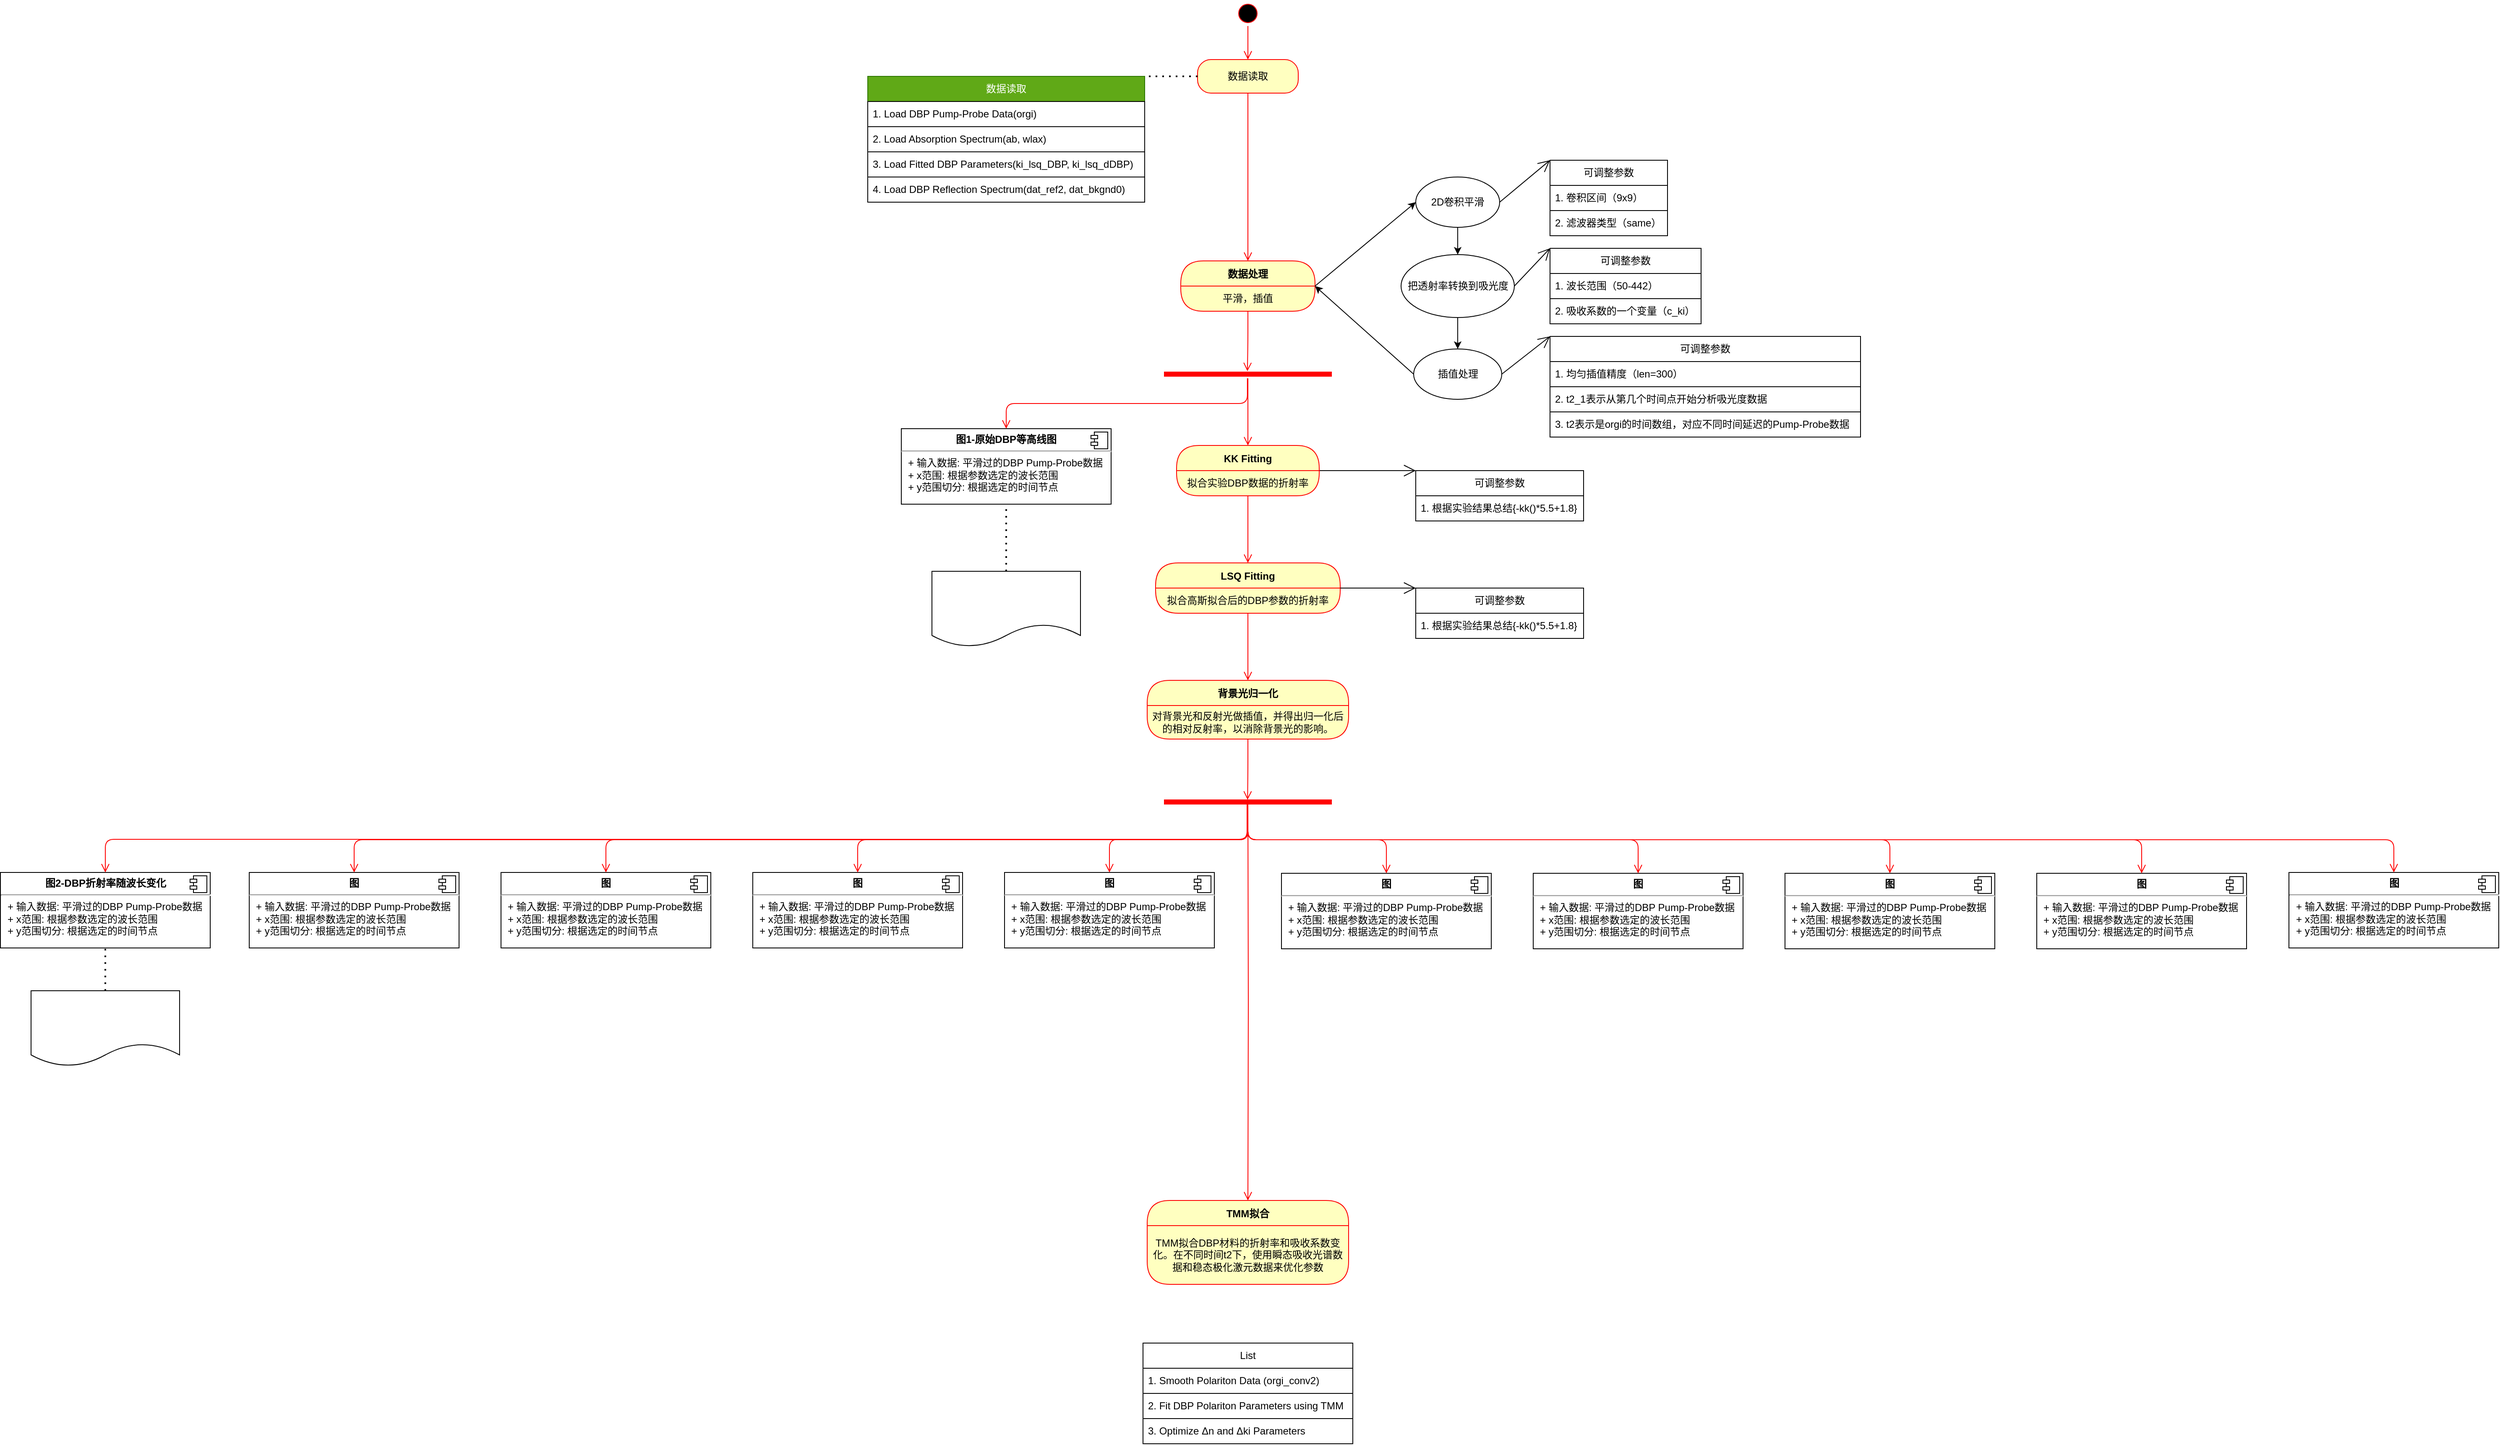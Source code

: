 <mxfile>
    <diagram id="C5RBs43oDa-KdzZeNtuy" name="Page-1">
        <mxGraphModel dx="2806" dy="991" grid="1" gridSize="10" guides="1" tooltips="1" connect="1" arrows="1" fold="1" page="1" pageScale="1" pageWidth="827" pageHeight="1169" math="0" shadow="0">
            <root>
                <mxCell id="WIyWlLk6GJQsqaUBKTNV-0"/>
                <mxCell id="WIyWlLk6GJQsqaUBKTNV-1" parent="WIyWlLk6GJQsqaUBKTNV-0"/>
                <mxCell id="2" value="数据读取" style="swimlane;fontStyle=0;childLayout=stackLayout;horizontal=1;startSize=30;horizontalStack=0;resizeParent=1;resizeParentMax=0;resizeLast=0;collapsible=1;marginBottom=0;whiteSpace=wrap;html=1;swimlaneFillColor=none;fillColor=#60a917;fontColor=#ffffff;strokeColor=#2D7600;" parent="WIyWlLk6GJQsqaUBKTNV-1" vertex="1">
                    <mxGeometry x="-453" y="130" width="330" height="150" as="geometry"/>
                </mxCell>
                <mxCell id="3" value="1. Load DBP Pump-Probe Data(orgi)" style="text;strokeColor=default;fillColor=none;align=left;verticalAlign=middle;spacingLeft=4;spacingRight=4;overflow=hidden;points=[[0,0.5],[1,0.5]];portConstraint=eastwest;rotatable=0;whiteSpace=wrap;html=1;" parent="2" vertex="1">
                    <mxGeometry y="30" width="330" height="30" as="geometry"/>
                </mxCell>
                <mxCell id="4" value="2. Load Absorption Spectrum(ab, wlax)" style="text;strokeColor=default;fillColor=none;align=left;verticalAlign=middle;spacingLeft=4;spacingRight=4;overflow=hidden;points=[[0,0.5],[1,0.5]];portConstraint=eastwest;rotatable=0;whiteSpace=wrap;html=1;" parent="2" vertex="1">
                    <mxGeometry y="60" width="330" height="30" as="geometry"/>
                </mxCell>
                <mxCell id="5" value="3. Load Fitted DBP Parameters(ki_lsq_DBP, ki_lsq_dDBP)" style="text;strokeColor=default;fillColor=none;align=left;verticalAlign=middle;spacingLeft=4;spacingRight=4;overflow=hidden;points=[[0,0.5],[1,0.5]];portConstraint=eastwest;rotatable=0;whiteSpace=wrap;html=1;" parent="2" vertex="1">
                    <mxGeometry y="90" width="330" height="30" as="geometry"/>
                </mxCell>
                <mxCell id="12" value="4. Load DBP Reflection Spectrum(dat_ref2, dat_bkgnd0)" style="text;strokeColor=default;fillColor=none;align=left;verticalAlign=middle;spacingLeft=4;spacingRight=4;overflow=hidden;points=[[0,0.5],[1,0.5]];portConstraint=eastwest;rotatable=0;whiteSpace=wrap;html=1;" parent="2" vertex="1">
                    <mxGeometry y="120" width="330" height="30" as="geometry"/>
                </mxCell>
                <mxCell id="38" value="List" style="swimlane;fontStyle=0;childLayout=stackLayout;horizontal=1;startSize=30;horizontalStack=0;resizeParent=1;resizeParentMax=0;resizeLast=0;collapsible=1;marginBottom=0;whiteSpace=wrap;html=1;fillColor=default;" parent="WIyWlLk6GJQsqaUBKTNV-1" vertex="1">
                    <mxGeometry x="-125" y="1640" width="250" height="120" as="geometry"/>
                </mxCell>
                <mxCell id="39" value="1. Smooth Polariton Data (orgi_conv2)" style="text;strokeColor=default;fillColor=none;align=left;verticalAlign=middle;spacingLeft=4;spacingRight=4;overflow=hidden;points=[[0,0.5],[1,0.5]];portConstraint=eastwest;rotatable=0;whiteSpace=wrap;html=1;" parent="38" vertex="1">
                    <mxGeometry y="30" width="250" height="30" as="geometry"/>
                </mxCell>
                <mxCell id="40" value="2. Fit DBP Polariton Parameters using TMM" style="text;strokeColor=default;fillColor=none;align=left;verticalAlign=middle;spacingLeft=4;spacingRight=4;overflow=hidden;points=[[0,0.5],[1,0.5]];portConstraint=eastwest;rotatable=0;whiteSpace=wrap;html=1;" parent="38" vertex="1">
                    <mxGeometry y="60" width="250" height="30" as="geometry"/>
                </mxCell>
                <mxCell id="41" value="3. Optimize Δn and Δki Parameters" style="text;strokeColor=default;fillColor=none;align=left;verticalAlign=middle;spacingLeft=4;spacingRight=4;overflow=hidden;points=[[0,0.5],[1,0.5]];portConstraint=eastwest;rotatable=0;whiteSpace=wrap;html=1;" parent="38" vertex="1">
                    <mxGeometry y="90" width="250" height="30" as="geometry"/>
                </mxCell>
                <mxCell id="46" value="" style="ellipse;html=1;shape=startState;fillColor=#000000;strokeColor=#ff0000;" vertex="1" parent="WIyWlLk6GJQsqaUBKTNV-1">
                    <mxGeometry x="-15" y="40" width="30" height="30" as="geometry"/>
                </mxCell>
                <mxCell id="47" value="" style="edgeStyle=orthogonalEdgeStyle;html=1;verticalAlign=bottom;endArrow=open;endSize=8;strokeColor=#ff0000;entryX=0.5;entryY=0;entryDx=0;entryDy=0;exitX=0.5;exitY=1;exitDx=0;exitDy=0;" edge="1" source="46" parent="WIyWlLk6GJQsqaUBKTNV-1" target="50">
                    <mxGeometry relative="1" as="geometry">
                        <mxPoint x="55" y="130" as="targetPoint"/>
                        <mxPoint x="220" y="90" as="sourcePoint"/>
                    </mxGeometry>
                </mxCell>
                <mxCell id="50" value="数据读取" style="rounded=1;whiteSpace=wrap;html=1;arcSize=40;fontColor=#000000;fillColor=#ffffc0;strokeColor=#ff0000;" vertex="1" parent="WIyWlLk6GJQsqaUBKTNV-1">
                    <mxGeometry x="-60" y="110" width="120" height="40" as="geometry"/>
                </mxCell>
                <mxCell id="51" value="" style="edgeStyle=orthogonalEdgeStyle;html=1;verticalAlign=bottom;endArrow=open;endSize=8;strokeColor=#ff0000;entryX=0.5;entryY=0;entryDx=0;entryDy=0;" edge="1" source="50" parent="WIyWlLk6GJQsqaUBKTNV-1" target="52">
                    <mxGeometry relative="1" as="geometry">
                        <mxPoint y="260" as="targetPoint"/>
                    </mxGeometry>
                </mxCell>
                <mxCell id="52" value="数据处理" style="swimlane;fontStyle=1;align=center;verticalAlign=middle;childLayout=stackLayout;horizontal=1;startSize=30;horizontalStack=0;resizeParent=0;resizeLast=1;container=0;fontColor=#000000;collapsible=0;rounded=1;arcSize=30;strokeColor=#ff0000;fillColor=#ffffc0;swimlaneFillColor=#ffffc0;dropTarget=0;" vertex="1" parent="WIyWlLk6GJQsqaUBKTNV-1">
                    <mxGeometry x="-80" y="350" width="160" height="60" as="geometry"/>
                </mxCell>
                <mxCell id="53" value="平滑，插值" style="text;html=1;strokeColor=none;fillColor=none;align=center;verticalAlign=middle;spacingLeft=4;spacingRight=4;whiteSpace=wrap;overflow=hidden;rotatable=0;fontColor=#000000;" vertex="1" parent="52">
                    <mxGeometry y="30" width="160" height="30" as="geometry"/>
                </mxCell>
                <mxCell id="54" value="" style="edgeStyle=orthogonalEdgeStyle;html=1;verticalAlign=bottom;endArrow=open;endSize=8;strokeColor=#ff0000;entryX=0.497;entryY=0.15;entryDx=0;entryDy=0;entryPerimeter=0;" edge="1" source="52" parent="WIyWlLk6GJQsqaUBKTNV-1" target="185">
                    <mxGeometry relative="1" as="geometry">
                        <mxPoint y="610" as="targetPoint"/>
                    </mxGeometry>
                </mxCell>
                <mxCell id="56" value="" style="edgeStyle=orthogonalEdgeStyle;html=1;verticalAlign=bottom;endArrow=open;endSize=8;strokeColor=#ff0000;exitX=0.5;exitY=1;exitDx=0;exitDy=0;entryX=0.5;entryY=0;entryDx=0;entryDy=0;" edge="1" source="125" parent="WIyWlLk6GJQsqaUBKTNV-1" target="127">
                    <mxGeometry relative="1" as="geometry">
                        <mxPoint y="880" as="targetPoint"/>
                        <mxPoint y="650" as="sourcePoint"/>
                    </mxGeometry>
                </mxCell>
                <mxCell id="58" value="" style="edgeStyle=orthogonalEdgeStyle;html=1;verticalAlign=bottom;endArrow=open;endSize=8;strokeColor=#ff0000;entryX=0.5;entryY=0;entryDx=0;entryDy=0;exitX=0.5;exitY=1;exitDx=0;exitDy=0;" edge="1" source="127" parent="WIyWlLk6GJQsqaUBKTNV-1" target="133">
                    <mxGeometry relative="1" as="geometry">
                        <mxPoint y="940" as="targetPoint"/>
                        <mxPoint y="1000" as="sourcePoint"/>
                    </mxGeometry>
                </mxCell>
                <mxCell id="75" value="可调整参数" style="swimlane;fontStyle=0;childLayout=stackLayout;horizontal=1;startSize=30;horizontalStack=0;resizeParent=1;resizeParentMax=0;resizeLast=0;collapsible=1;marginBottom=0;whiteSpace=wrap;html=1;strokeWidth=1;" vertex="1" parent="WIyWlLk6GJQsqaUBKTNV-1">
                    <mxGeometry x="360" y="230" width="140" height="90" as="geometry"/>
                </mxCell>
                <mxCell id="76" value="1. 卷积区间（9x9）" style="text;strokeColor=default;fillColor=none;align=left;verticalAlign=middle;spacingLeft=4;spacingRight=4;overflow=hidden;points=[[0,0.5],[1,0.5]];portConstraint=eastwest;rotatable=0;whiteSpace=wrap;html=1;strokeWidth=1;" vertex="1" parent="75">
                    <mxGeometry y="30" width="140" height="30" as="geometry"/>
                </mxCell>
                <mxCell id="77" value="2. 滤波器类型（same）" style="text;strokeColor=default;fillColor=none;align=left;verticalAlign=middle;spacingLeft=4;spacingRight=4;overflow=hidden;points=[[0,0.5],[1,0.5]];portConstraint=eastwest;rotatable=0;whiteSpace=wrap;html=1;strokeWidth=1;" vertex="1" parent="75">
                    <mxGeometry y="60" width="140" height="30" as="geometry"/>
                </mxCell>
                <mxCell id="79" value="" style="endArrow=open;endFill=1;endSize=12;html=1;strokeWidth=1;exitX=1;exitY=0.5;exitDx=0;exitDy=0;entryX=0;entryY=0;entryDx=0;entryDy=0;" edge="1" parent="WIyWlLk6GJQsqaUBKTNV-1" source="94" target="75">
                    <mxGeometry width="160" relative="1" as="geometry">
                        <mxPoint x="600" y="465" as="sourcePoint"/>
                        <mxPoint x="770" y="620" as="targetPoint"/>
                    </mxGeometry>
                </mxCell>
                <mxCell id="80" value="可调整参数" style="swimlane;fontStyle=0;childLayout=stackLayout;horizontal=1;startSize=30;horizontalStack=0;resizeParent=1;resizeParentMax=0;resizeLast=0;collapsible=1;marginBottom=0;whiteSpace=wrap;html=1;strokeWidth=1;" vertex="1" parent="WIyWlLk6GJQsqaUBKTNV-1">
                    <mxGeometry x="360" y="335" width="180" height="90" as="geometry"/>
                </mxCell>
                <mxCell id="78" value="1. 波长范围（50-442）" style="text;strokeColor=default;fillColor=none;align=left;verticalAlign=middle;spacingLeft=4;spacingRight=4;overflow=hidden;points=[[0,0.5],[1,0.5]];portConstraint=eastwest;rotatable=0;whiteSpace=wrap;html=1;strokeWidth=1;" vertex="1" parent="80">
                    <mxGeometry y="30" width="180" height="30" as="geometry"/>
                </mxCell>
                <mxCell id="81" value="2. 吸收系数的一个变量（c_ki）" style="text;strokeColor=default;fillColor=none;align=left;verticalAlign=middle;spacingLeft=4;spacingRight=4;overflow=hidden;points=[[0,0.5],[1,0.5]];portConstraint=eastwest;rotatable=0;whiteSpace=wrap;html=1;strokeWidth=1;" vertex="1" parent="80">
                    <mxGeometry y="60" width="180" height="30" as="geometry"/>
                </mxCell>
                <mxCell id="84" value="" style="endArrow=open;endFill=1;endSize=12;html=1;strokeWidth=1;exitX=1;exitY=0.5;exitDx=0;exitDy=0;entryX=0;entryY=0;entryDx=0;entryDy=0;" edge="1" parent="WIyWlLk6GJQsqaUBKTNV-1" source="96" target="80">
                    <mxGeometry width="160" relative="1" as="geometry">
                        <mxPoint x="600" y="495" as="sourcePoint"/>
                        <mxPoint x="910" y="290" as="targetPoint"/>
                    </mxGeometry>
                </mxCell>
                <mxCell id="87" value="可调整参数" style="swimlane;fontStyle=0;childLayout=stackLayout;horizontal=1;startSize=30;horizontalStack=0;resizeParent=1;resizeParentMax=0;resizeLast=0;collapsible=1;marginBottom=0;whiteSpace=wrap;html=1;strokeWidth=1;" vertex="1" parent="WIyWlLk6GJQsqaUBKTNV-1">
                    <mxGeometry x="360" y="440" width="370" height="120" as="geometry">
                        <mxRectangle x="470" y="450" width="100" height="30" as="alternateBounds"/>
                    </mxGeometry>
                </mxCell>
                <mxCell id="90" value="1. 均匀插值精度（len=300）&lt;span style=&quot;white-space: pre;&quot;&gt;&#9;&lt;/span&gt;" style="text;strokeColor=default;fillColor=none;align=left;verticalAlign=middle;spacingLeft=4;spacingRight=4;overflow=hidden;points=[[0,0.5],[1,0.5]];portConstraint=eastwest;rotatable=0;whiteSpace=wrap;html=1;strokeWidth=1;" vertex="1" parent="87">
                    <mxGeometry y="30" width="370" height="30" as="geometry"/>
                </mxCell>
                <mxCell id="91" value="2. t2_1表示从第几个时间点开始分析吸光度数据" style="text;strokeColor=default;fillColor=none;align=left;verticalAlign=middle;spacingLeft=4;spacingRight=4;overflow=hidden;points=[[0,0.5],[1,0.5]];portConstraint=eastwest;rotatable=0;whiteSpace=wrap;html=1;strokeWidth=1;" vertex="1" parent="87">
                    <mxGeometry y="60" width="370" height="30" as="geometry"/>
                </mxCell>
                <mxCell id="92" value="3. t2表示是orgi的时间数组，对应不同时间延迟的Pump-Probe数据" style="text;strokeColor=default;fillColor=none;align=left;verticalAlign=middle;spacingLeft=4;spacingRight=4;overflow=hidden;points=[[0,0.5],[1,0.5]];portConstraint=eastwest;rotatable=0;whiteSpace=wrap;html=1;strokeWidth=1;" vertex="1" parent="87">
                    <mxGeometry y="90" width="370" height="30" as="geometry"/>
                </mxCell>
                <mxCell id="93" value="" style="endArrow=open;endFill=1;endSize=12;html=1;strokeWidth=1;exitX=1;exitY=0.5;exitDx=0;exitDy=0;entryX=0;entryY=0;entryDx=0;entryDy=0;" edge="1" parent="WIyWlLk6GJQsqaUBKTNV-1" source="95" target="87">
                    <mxGeometry width="160" relative="1" as="geometry">
                        <mxPoint x="600" y="525" as="sourcePoint"/>
                        <mxPoint x="900" y="500" as="targetPoint"/>
                    </mxGeometry>
                </mxCell>
                <mxCell id="182" value="" style="edgeStyle=none;html=1;strokeWidth=1;fontSize=12;fontColor=#FFFFFF;" edge="1" parent="WIyWlLk6GJQsqaUBKTNV-1" source="94" target="96">
                    <mxGeometry relative="1" as="geometry"/>
                </mxCell>
                <mxCell id="94" value="&lt;span style=&quot;text-align: left;&quot;&gt;2D卷积平滑&lt;/span&gt;" style="ellipse;whiteSpace=wrap;html=1;strokeColor=default;strokeWidth=1;" vertex="1" parent="WIyWlLk6GJQsqaUBKTNV-1">
                    <mxGeometry x="200" y="250" width="100" height="60" as="geometry"/>
                </mxCell>
                <mxCell id="95" value="&lt;span style=&quot;text-align: left;&quot;&gt;插值处理&lt;/span&gt;" style="ellipse;whiteSpace=wrap;html=1;strokeColor=default;strokeWidth=1;" vertex="1" parent="WIyWlLk6GJQsqaUBKTNV-1">
                    <mxGeometry x="197.5" y="455" width="105" height="60" as="geometry"/>
                </mxCell>
                <mxCell id="183" value="" style="edgeStyle=none;html=1;strokeWidth=1;fontSize=12;fontColor=#FFFFFF;" edge="1" parent="WIyWlLk6GJQsqaUBKTNV-1" source="96" target="95">
                    <mxGeometry relative="1" as="geometry"/>
                </mxCell>
                <mxCell id="96" value="&lt;span style=&quot;text-align: left;&quot;&gt;把透射率转换到吸光度&lt;/span&gt;" style="ellipse;whiteSpace=wrap;html=1;strokeColor=default;strokeWidth=1;" vertex="1" parent="WIyWlLk6GJQsqaUBKTNV-1">
                    <mxGeometry x="182.5" y="342.5" width="135" height="75" as="geometry"/>
                </mxCell>
                <mxCell id="105" value="" style="edgeStyle=none;html=1;strokeWidth=1;exitX=1;exitY=0;exitDx=0;exitDy=0;entryX=0;entryY=0.5;entryDx=0;entryDy=0;" edge="1" parent="WIyWlLk6GJQsqaUBKTNV-1" source="53" target="94">
                    <mxGeometry relative="1" as="geometry">
                        <mxPoint x="200" y="340" as="sourcePoint"/>
                        <mxPoint x="374" y="290" as="targetPoint"/>
                    </mxGeometry>
                </mxCell>
                <mxCell id="118" value="&lt;p style=&quot;margin:0px;margin-top:6px;text-align:center;&quot;&gt;&lt;b&gt;图1-原始DBP等高线图&lt;/b&gt;&lt;/p&gt;&lt;hr&gt;&lt;p style=&quot;margin:0px;margin-left:8px;&quot;&gt;+ 输入数据: 平滑过的DBP Pump-Probe数据&lt;br&gt;+ x范围: 根据参数选定的波长范围&lt;/p&gt;&lt;p style=&quot;margin:0px;margin-left:8px;&quot;&gt;+ y范围切分: 根据选定的时间节点&lt;/p&gt;" style="align=left;overflow=fill;html=1;dropTarget=0;strokeColor=default;strokeWidth=1;" vertex="1" parent="WIyWlLk6GJQsqaUBKTNV-1">
                    <mxGeometry x="-413" y="550" width="250" height="90" as="geometry"/>
                </mxCell>
                <mxCell id="119" value="" style="shape=component;jettyWidth=8;jettyHeight=4;strokeColor=default;strokeWidth=1;" vertex="1" parent="118">
                    <mxGeometry x="1" width="20" height="20" relative="1" as="geometry">
                        <mxPoint x="-24" y="4" as="offset"/>
                    </mxGeometry>
                </mxCell>
                <mxCell id="120" value="可调整参数" style="swimlane;fontStyle=0;childLayout=stackLayout;horizontal=1;startSize=30;horizontalStack=0;resizeParent=1;resizeParentMax=0;resizeLast=0;collapsible=1;marginBottom=0;whiteSpace=wrap;html=1;strokeWidth=1;" vertex="1" parent="WIyWlLk6GJQsqaUBKTNV-1">
                    <mxGeometry x="200" y="600" width="200" height="60" as="geometry"/>
                </mxCell>
                <mxCell id="121" value="1. 根据实验结果总结{-kk()*5.5+1.8}" style="text;strokeColor=default;fillColor=none;align=left;verticalAlign=middle;spacingLeft=4;spacingRight=4;overflow=hidden;points=[[0,0.5],[1,0.5]];portConstraint=eastwest;rotatable=0;whiteSpace=wrap;html=1;strokeWidth=1;" vertex="1" parent="120">
                    <mxGeometry y="30" width="200" height="30" as="geometry"/>
                </mxCell>
                <mxCell id="123" value="" style="endArrow=open;endFill=1;endSize=12;html=1;strokeWidth=1;exitX=1;exitY=0;exitDx=0;exitDy=0;entryX=0;entryY=0;entryDx=0;entryDy=0;" edge="1" parent="WIyWlLk6GJQsqaUBKTNV-1" source="125" target="120">
                    <mxGeometry width="160" relative="1" as="geometry">
                        <mxPoint x="60" y="630" as="sourcePoint"/>
                        <mxPoint x="420" y="510" as="targetPoint"/>
                    </mxGeometry>
                </mxCell>
                <mxCell id="124" value="KK Fitting" style="swimlane;fontStyle=1;align=center;verticalAlign=middle;childLayout=stackLayout;horizontal=1;startSize=30;horizontalStack=0;resizeParent=0;resizeLast=1;container=0;fontColor=#000000;collapsible=0;rounded=1;arcSize=30;strokeColor=#ff0000;fillColor=#ffffc0;swimlaneFillColor=#ffffc0;dropTarget=0;strokeWidth=1;" vertex="1" parent="WIyWlLk6GJQsqaUBKTNV-1">
                    <mxGeometry x="-85" y="570" width="170" height="60" as="geometry"/>
                </mxCell>
                <mxCell id="125" value="拟合实验DBP数据的折射率" style="text;html=1;strokeColor=none;fillColor=none;align=center;verticalAlign=middle;spacingLeft=4;spacingRight=4;whiteSpace=wrap;overflow=hidden;rotatable=0;fontColor=#000000;strokeWidth=1;" vertex="1" parent="124">
                    <mxGeometry y="30" width="170" height="30" as="geometry"/>
                </mxCell>
                <mxCell id="127" value="LSQ Fitting" style="swimlane;fontStyle=1;align=center;verticalAlign=middle;childLayout=stackLayout;horizontal=1;startSize=30;horizontalStack=0;resizeParent=0;resizeLast=1;container=0;fontColor=#000000;collapsible=0;rounded=1;arcSize=30;strokeColor=#ff0000;fillColor=#ffffc0;swimlaneFillColor=#ffffc0;dropTarget=0;strokeWidth=1;" vertex="1" parent="WIyWlLk6GJQsqaUBKTNV-1">
                    <mxGeometry x="-110" y="710" width="220" height="60" as="geometry"/>
                </mxCell>
                <mxCell id="128" value="拟合高斯拟合后的DBP参数的折射率" style="text;html=1;strokeColor=none;fillColor=none;align=center;verticalAlign=middle;spacingLeft=4;spacingRight=4;whiteSpace=wrap;overflow=hidden;rotatable=0;fontColor=#000000;strokeWidth=1;" vertex="1" parent="127">
                    <mxGeometry y="30" width="220" height="30" as="geometry"/>
                </mxCell>
                <mxCell id="129" value="拟合并插值，使波长均匀" style="text;html=1;strokeColor=none;fillColor=none;align=center;verticalAlign=middle;spacingLeft=4;spacingRight=4;whiteSpace=wrap;overflow=hidden;rotatable=0;fontColor=#000000;strokeWidth=1;" vertex="1" parent="127">
                    <mxGeometry y="60" width="220" as="geometry"/>
                </mxCell>
                <mxCell id="130" value="可调整参数" style="swimlane;fontStyle=0;childLayout=stackLayout;horizontal=1;startSize=30;horizontalStack=0;resizeParent=1;resizeParentMax=0;resizeLast=0;collapsible=1;marginBottom=0;whiteSpace=wrap;html=1;strokeWidth=1;" vertex="1" parent="WIyWlLk6GJQsqaUBKTNV-1">
                    <mxGeometry x="200" y="740" width="200" height="60" as="geometry"/>
                </mxCell>
                <mxCell id="131" value="1. 根据实验结果总结{-kk()*5.5+1.8}" style="text;strokeColor=default;fillColor=none;align=left;verticalAlign=middle;spacingLeft=4;spacingRight=4;overflow=hidden;points=[[0,0.5],[1,0.5]];portConstraint=eastwest;rotatable=0;whiteSpace=wrap;html=1;strokeWidth=1;" vertex="1" parent="130">
                    <mxGeometry y="30" width="200" height="30" as="geometry"/>
                </mxCell>
                <mxCell id="132" value="" style="endArrow=open;endFill=1;endSize=12;html=1;strokeWidth=1;exitX=1;exitY=0;exitDx=0;exitDy=0;entryX=0;entryY=0;entryDx=0;entryDy=0;" edge="1" parent="WIyWlLk6GJQsqaUBKTNV-1" source="128" target="130">
                    <mxGeometry width="160" relative="1" as="geometry">
                        <mxPoint x="90" y="640" as="sourcePoint"/>
                        <mxPoint x="210" y="610" as="targetPoint"/>
                    </mxGeometry>
                </mxCell>
                <mxCell id="133" value="背景光归一化" style="swimlane;fontStyle=1;align=center;verticalAlign=middle;childLayout=stackLayout;horizontal=1;startSize=30;horizontalStack=0;resizeParent=0;resizeLast=1;container=0;fontColor=#000000;collapsible=0;rounded=1;arcSize=30;strokeColor=#ff0000;fillColor=#ffffc0;swimlaneFillColor=#ffffc0;dropTarget=0;strokeWidth=1;" vertex="1" parent="WIyWlLk6GJQsqaUBKTNV-1">
                    <mxGeometry x="-120" y="850" width="240" height="70" as="geometry"/>
                </mxCell>
                <mxCell id="134" value="对背景光和反射光做插值，并得出归一化后的相对反射率，以消除背景光的影响。" style="text;html=1;strokeColor=none;fillColor=none;align=center;verticalAlign=middle;spacingLeft=4;spacingRight=4;whiteSpace=wrap;overflow=hidden;rotatable=0;fontColor=#000000;strokeWidth=1;" vertex="1" parent="133">
                    <mxGeometry y="30" width="240" height="40" as="geometry"/>
                </mxCell>
                <mxCell id="135" value="拟合并插值，使波长均匀" style="text;html=1;strokeColor=none;fillColor=none;align=center;verticalAlign=middle;spacingLeft=4;spacingRight=4;whiteSpace=wrap;overflow=hidden;rotatable=0;fontColor=#000000;strokeWidth=1;" vertex="1" parent="133">
                    <mxGeometry y="70" width="240" as="geometry"/>
                </mxCell>
                <mxCell id="162" value="&lt;p style=&quot;margin:0px;margin-top:6px;text-align:center;&quot;&gt;&lt;b&gt;图2-DBP折射率随波长变化&lt;/b&gt;&lt;/p&gt;&lt;hr&gt;&lt;p style=&quot;margin:0px;margin-left:8px;&quot;&gt;+ 输入数据: 平滑过的DBP Pump-Probe数据&lt;br&gt;+ x范围: 根据参数选定的波长范围&lt;/p&gt;&lt;p style=&quot;margin:0px;margin-left:8px;&quot;&gt;+ y范围切分: 根据选定的时间节点&lt;/p&gt;" style="align=left;overflow=fill;html=1;dropTarget=0;strokeColor=default;strokeWidth=1;" vertex="1" parent="WIyWlLk6GJQsqaUBKTNV-1">
                    <mxGeometry x="-1486.5" y="1079" width="250" height="90" as="geometry"/>
                </mxCell>
                <mxCell id="163" value="" style="shape=component;jettyWidth=8;jettyHeight=4;strokeColor=default;strokeWidth=1;" vertex="1" parent="162">
                    <mxGeometry x="1" width="20" height="20" relative="1" as="geometry">
                        <mxPoint x="-24" y="4" as="offset"/>
                    </mxGeometry>
                </mxCell>
                <mxCell id="173" value="&lt;span style=&quot;font-family: &amp;quot;Helvetica Neue&amp;quot;, Helvetica, &amp;quot;Segoe UI&amp;quot;, Arial, freesans, sans-serif;&quot;&gt;&lt;font color=&quot;#ffffff&quot; style=&quot;font-size: 12px;&quot;&gt;原始DBP pump-probe实验数据的光谱变化。波长与时间的关系通过等高线表示，显示了在不同延迟时间下的瞬态吸收变化。&lt;/font&gt;&lt;/span&gt;" style="shape=document;whiteSpace=wrap;html=1;boundedLbl=1;labelBackgroundColor=none;strokeColor=default;strokeWidth=1;fontColor=#f2eded;align=left;" vertex="1" parent="WIyWlLk6GJQsqaUBKTNV-1">
                    <mxGeometry x="-376.5" y="720" width="177" height="90" as="geometry"/>
                </mxCell>
                <mxCell id="175" value="" style="endArrow=none;dashed=1;html=1;dashPattern=1 3;strokeWidth=2;fontColor=#f2eded;exitX=0.5;exitY=0;exitDx=0;exitDy=0;entryX=0.5;entryY=1;entryDx=0;entryDy=0;" edge="1" parent="WIyWlLk6GJQsqaUBKTNV-1" source="173" target="118">
                    <mxGeometry width="50" height="50" relative="1" as="geometry">
                        <mxPoint x="-520" y="450" as="sourcePoint"/>
                        <mxPoint x="-470" y="400" as="targetPoint"/>
                    </mxGeometry>
                </mxCell>
                <mxCell id="176" value="&lt;span style=&quot;font-family: &amp;quot;Helvetica Neue&amp;quot;, Helvetica, &amp;quot;Segoe UI&amp;quot;, Arial, freesans, sans-serif;&quot;&gt;&lt;font color=&quot;#ffffff&quot; style=&quot;font-size: 12px;&quot;&gt;DBP材料的折射率随波长的变化情况，比较了测量数据和通过Kramers-Kronig关系计算出的折射率。&lt;/font&gt;&lt;/span&gt;" style="shape=document;whiteSpace=wrap;html=1;boundedLbl=1;labelBackgroundColor=none;strokeColor=default;strokeWidth=1;fontColor=#f2eded;align=left;" vertex="1" parent="WIyWlLk6GJQsqaUBKTNV-1">
                    <mxGeometry x="-1450" y="1220" width="177" height="90" as="geometry"/>
                </mxCell>
                <mxCell id="177" value="" style="endArrow=none;dashed=1;html=1;dashPattern=1 3;strokeWidth=2;fontColor=#f2eded;exitX=0.5;exitY=0;exitDx=0;exitDy=0;entryX=0.5;entryY=1;entryDx=0;entryDy=0;" edge="1" parent="WIyWlLk6GJQsqaUBKTNV-1" source="176" target="162">
                    <mxGeometry width="50" height="50" relative="1" as="geometry">
                        <mxPoint x="-1593.5" y="463.5" as="sourcePoint"/>
                        <mxPoint x="-1517" y="463.5" as="targetPoint"/>
                    </mxGeometry>
                </mxCell>
                <mxCell id="181" value="" style="endArrow=none;dashed=1;html=1;dashPattern=1 3;strokeWidth=2;fontSize=12;fontColor=#FFFFFF;exitX=0;exitY=0.5;exitDx=0;exitDy=0;entryX=1;entryY=0;entryDx=0;entryDy=0;" edge="1" parent="WIyWlLk6GJQsqaUBKTNV-1" source="50" target="2">
                    <mxGeometry width="50" height="50" relative="1" as="geometry">
                        <mxPoint x="80" y="310" as="sourcePoint"/>
                        <mxPoint x="130" y="260" as="targetPoint"/>
                    </mxGeometry>
                </mxCell>
                <mxCell id="184" value="" style="edgeStyle=none;html=1;strokeWidth=1;exitX=0;exitY=0.5;exitDx=0;exitDy=0;entryX=1;entryY=0;entryDx=0;entryDy=0;" edge="1" parent="WIyWlLk6GJQsqaUBKTNV-1" source="95" target="53">
                    <mxGeometry relative="1" as="geometry">
                        <mxPoint x="90" y="390" as="sourcePoint"/>
                        <mxPoint x="270" y="285" as="targetPoint"/>
                    </mxGeometry>
                </mxCell>
                <mxCell id="185" value="" style="shape=line;html=1;strokeWidth=6;strokeColor=#ff0000;labelBackgroundColor=none;fontSize=12;fontColor=#FFFFFF;fillColor=#fdffc2;" vertex="1" parent="WIyWlLk6GJQsqaUBKTNV-1">
                    <mxGeometry x="-100" y="480" width="200" height="10" as="geometry"/>
                </mxCell>
                <mxCell id="186" value="" style="edgeStyle=orthogonalEdgeStyle;html=1;verticalAlign=bottom;endArrow=open;endSize=8;strokeColor=#ff0000;strokeWidth=1;fontSize=12;fontColor=#FFFFFF;entryX=0.5;entryY=0;entryDx=0;entryDy=0;" edge="1" source="185" parent="WIyWlLk6GJQsqaUBKTNV-1" target="124">
                    <mxGeometry relative="1" as="geometry">
                        <mxPoint y="550" as="targetPoint"/>
                    </mxGeometry>
                </mxCell>
                <mxCell id="188" value="" style="edgeStyle=orthogonalEdgeStyle;html=1;verticalAlign=bottom;endArrow=open;endSize=8;strokeColor=#ff0000;strokeWidth=1;fontSize=12;fontColor=#FFFFFF;exitX=0.497;exitY=0.983;exitDx=0;exitDy=0;exitPerimeter=0;entryX=0.5;entryY=0;entryDx=0;entryDy=0;" edge="1" parent="WIyWlLk6GJQsqaUBKTNV-1" source="185" target="118">
                    <mxGeometry relative="1" as="geometry">
                        <mxPoint x="-80" y="550" as="targetPoint"/>
                        <mxPoint x="10" y="500" as="sourcePoint"/>
                    </mxGeometry>
                </mxCell>
                <mxCell id="189" value="" style="shape=line;html=1;strokeWidth=6;strokeColor=#ff0000;labelBackgroundColor=none;fontSize=12;fontColor=#FFFFFF;fillColor=#fdffc2;" vertex="1" parent="WIyWlLk6GJQsqaUBKTNV-1">
                    <mxGeometry x="-100" y="990" width="200" height="10" as="geometry"/>
                </mxCell>
                <mxCell id="191" value="" style="edgeStyle=orthogonalEdgeStyle;html=1;verticalAlign=bottom;endArrow=open;endSize=8;strokeColor=#ff0000;entryX=0.498;entryY=0.233;entryDx=0;entryDy=0;exitX=0.5;exitY=1;exitDx=0;exitDy=0;entryPerimeter=0;" edge="1" parent="WIyWlLk6GJQsqaUBKTNV-1" source="134" target="189">
                    <mxGeometry relative="1" as="geometry">
                        <mxPoint x="10.0" y="860" as="targetPoint"/>
                        <mxPoint x="10.0" y="780" as="sourcePoint"/>
                    </mxGeometry>
                </mxCell>
                <mxCell id="195" value="" style="edgeStyle=orthogonalEdgeStyle;html=1;verticalAlign=bottom;endArrow=open;endSize=8;strokeColor=#ff0000;strokeWidth=1;fontSize=12;fontColor=#FFFFFF;exitX=0.498;exitY=0.983;exitDx=0;exitDy=0;exitPerimeter=0;entryX=0.5;entryY=0;entryDx=0;entryDy=0;" edge="1" parent="WIyWlLk6GJQsqaUBKTNV-1" source="189" target="162">
                    <mxGeometry relative="1" as="geometry">
                        <mxPoint x="-230" y="1070" as="targetPoint"/>
                        <mxPoint x="10.0" y="1010" as="sourcePoint"/>
                    </mxGeometry>
                </mxCell>
                <mxCell id="197" value="&lt;p style=&quot;margin:0px;margin-top:6px;text-align:center;&quot;&gt;&lt;b&gt;图&lt;/b&gt;&lt;/p&gt;&lt;hr&gt;&lt;p style=&quot;margin:0px;margin-left:8px;&quot;&gt;+ 输入数据: 平滑过的DBP Pump-Probe数据&lt;br&gt;+ x范围: 根据参数选定的波长范围&lt;/p&gt;&lt;p style=&quot;margin:0px;margin-left:8px;&quot;&gt;+ y范围切分: 根据选定的时间节点&lt;/p&gt;" style="align=left;overflow=fill;html=1;dropTarget=0;strokeColor=default;strokeWidth=1;" vertex="1" parent="WIyWlLk6GJQsqaUBKTNV-1">
                    <mxGeometry x="-1190" y="1079" width="250" height="90" as="geometry"/>
                </mxCell>
                <mxCell id="198" value="" style="shape=component;jettyWidth=8;jettyHeight=4;strokeColor=default;strokeWidth=1;" vertex="1" parent="197">
                    <mxGeometry x="1" width="20" height="20" relative="1" as="geometry">
                        <mxPoint x="-24" y="4" as="offset"/>
                    </mxGeometry>
                </mxCell>
                <mxCell id="199" value="&lt;p style=&quot;margin:0px;margin-top:6px;text-align:center;&quot;&gt;&lt;b&gt;图&lt;/b&gt;&lt;/p&gt;&lt;hr&gt;&lt;p style=&quot;margin:0px;margin-left:8px;&quot;&gt;+ 输入数据: 平滑过的DBP Pump-Probe数据&lt;br&gt;+ x范围: 根据参数选定的波长范围&lt;/p&gt;&lt;p style=&quot;margin:0px;margin-left:8px;&quot;&gt;+ y范围切分: 根据选定的时间节点&lt;/p&gt;" style="align=left;overflow=fill;html=1;dropTarget=0;strokeColor=default;strokeWidth=1;" vertex="1" parent="WIyWlLk6GJQsqaUBKTNV-1">
                    <mxGeometry x="-590" y="1079" width="250" height="90" as="geometry"/>
                </mxCell>
                <mxCell id="200" value="" style="shape=component;jettyWidth=8;jettyHeight=4;strokeColor=default;strokeWidth=1;" vertex="1" parent="199">
                    <mxGeometry x="1" width="20" height="20" relative="1" as="geometry">
                        <mxPoint x="-24" y="4" as="offset"/>
                    </mxGeometry>
                </mxCell>
                <mxCell id="201" value="&lt;p style=&quot;margin:0px;margin-top:6px;text-align:center;&quot;&gt;&lt;b&gt;图&lt;/b&gt;&lt;/p&gt;&lt;hr&gt;&lt;p style=&quot;margin:0px;margin-left:8px;&quot;&gt;+ 输入数据: 平滑过的DBP Pump-Probe数据&lt;br&gt;+ x范围: 根据参数选定的波长范围&lt;/p&gt;&lt;p style=&quot;margin:0px;margin-left:8px;&quot;&gt;+ y范围切分: 根据选定的时间节点&lt;/p&gt;" style="align=left;overflow=fill;html=1;dropTarget=0;strokeColor=default;strokeWidth=1;" vertex="1" parent="WIyWlLk6GJQsqaUBKTNV-1">
                    <mxGeometry x="-890" y="1079" width="250" height="90" as="geometry"/>
                </mxCell>
                <mxCell id="202" value="" style="shape=component;jettyWidth=8;jettyHeight=4;strokeColor=default;strokeWidth=1;" vertex="1" parent="201">
                    <mxGeometry x="1" width="20" height="20" relative="1" as="geometry">
                        <mxPoint x="-24" y="4" as="offset"/>
                    </mxGeometry>
                </mxCell>
                <mxCell id="203" value="&lt;p style=&quot;margin:0px;margin-top:6px;text-align:center;&quot;&gt;&lt;b&gt;图&lt;/b&gt;&lt;/p&gt;&lt;hr&gt;&lt;p style=&quot;margin:0px;margin-left:8px;&quot;&gt;+ 输入数据: 平滑过的DBP Pump-Probe数据&lt;br&gt;+ x范围: 根据参数选定的波长范围&lt;/p&gt;&lt;p style=&quot;margin:0px;margin-left:8px;&quot;&gt;+ y范围切分: 根据选定的时间节点&lt;/p&gt;" style="align=left;overflow=fill;html=1;dropTarget=0;strokeColor=default;strokeWidth=1;" vertex="1" parent="WIyWlLk6GJQsqaUBKTNV-1">
                    <mxGeometry x="-290" y="1079" width="250" height="90" as="geometry"/>
                </mxCell>
                <mxCell id="204" value="" style="shape=component;jettyWidth=8;jettyHeight=4;strokeColor=default;strokeWidth=1;" vertex="1" parent="203">
                    <mxGeometry x="1" width="20" height="20" relative="1" as="geometry">
                        <mxPoint x="-24" y="4" as="offset"/>
                    </mxGeometry>
                </mxCell>
                <mxCell id="205" value="&lt;p style=&quot;margin:0px;margin-top:6px;text-align:center;&quot;&gt;&lt;b&gt;图&lt;/b&gt;&lt;/p&gt;&lt;hr&gt;&lt;p style=&quot;margin:0px;margin-left:8px;&quot;&gt;+ 输入数据: 平滑过的DBP Pump-Probe数据&lt;br&gt;+ x范围: 根据参数选定的波长范围&lt;/p&gt;&lt;p style=&quot;margin:0px;margin-left:8px;&quot;&gt;+ y范围切分: 根据选定的时间节点&lt;/p&gt;" style="align=left;overflow=fill;html=1;dropTarget=0;strokeColor=default;strokeWidth=1;" vertex="1" parent="WIyWlLk6GJQsqaUBKTNV-1">
                    <mxGeometry x="40" y="1080" width="250" height="90" as="geometry"/>
                </mxCell>
                <mxCell id="206" value="" style="shape=component;jettyWidth=8;jettyHeight=4;strokeColor=default;strokeWidth=1;" vertex="1" parent="205">
                    <mxGeometry x="1" width="20" height="20" relative="1" as="geometry">
                        <mxPoint x="-24" y="4" as="offset"/>
                    </mxGeometry>
                </mxCell>
                <mxCell id="207" value="&lt;p style=&quot;margin:0px;margin-top:6px;text-align:center;&quot;&gt;&lt;b&gt;图&lt;/b&gt;&lt;/p&gt;&lt;hr&gt;&lt;p style=&quot;margin:0px;margin-left:8px;&quot;&gt;+ 输入数据: 平滑过的DBP Pump-Probe数据&lt;br&gt;+ x范围: 根据参数选定的波长范围&lt;/p&gt;&lt;p style=&quot;margin:0px;margin-left:8px;&quot;&gt;+ y范围切分: 根据选定的时间节点&lt;/p&gt;" style="align=left;overflow=fill;html=1;dropTarget=0;strokeColor=default;strokeWidth=1;" vertex="1" parent="WIyWlLk6GJQsqaUBKTNV-1">
                    <mxGeometry x="340" y="1080" width="250" height="90" as="geometry"/>
                </mxCell>
                <mxCell id="208" value="" style="shape=component;jettyWidth=8;jettyHeight=4;strokeColor=default;strokeWidth=1;" vertex="1" parent="207">
                    <mxGeometry x="1" width="20" height="20" relative="1" as="geometry">
                        <mxPoint x="-24" y="4" as="offset"/>
                    </mxGeometry>
                </mxCell>
                <mxCell id="209" value="&lt;p style=&quot;margin:0px;margin-top:6px;text-align:center;&quot;&gt;&lt;b&gt;图&lt;/b&gt;&lt;/p&gt;&lt;hr&gt;&lt;p style=&quot;margin:0px;margin-left:8px;&quot;&gt;+ 输入数据: 平滑过的DBP Pump-Probe数据&lt;br&gt;+ x范围: 根据参数选定的波长范围&lt;/p&gt;&lt;p style=&quot;margin:0px;margin-left:8px;&quot;&gt;+ y范围切分: 根据选定的时间节点&lt;/p&gt;" style="align=left;overflow=fill;html=1;dropTarget=0;strokeColor=default;strokeWidth=1;" vertex="1" parent="WIyWlLk6GJQsqaUBKTNV-1">
                    <mxGeometry x="640" y="1080" width="250" height="90" as="geometry"/>
                </mxCell>
                <mxCell id="210" value="" style="shape=component;jettyWidth=8;jettyHeight=4;strokeColor=default;strokeWidth=1;" vertex="1" parent="209">
                    <mxGeometry x="1" width="20" height="20" relative="1" as="geometry">
                        <mxPoint x="-24" y="4" as="offset"/>
                    </mxGeometry>
                </mxCell>
                <mxCell id="211" value="&lt;p style=&quot;margin:0px;margin-top:6px;text-align:center;&quot;&gt;&lt;b&gt;图&lt;/b&gt;&lt;/p&gt;&lt;hr&gt;&lt;p style=&quot;margin:0px;margin-left:8px;&quot;&gt;+ 输入数据: 平滑过的DBP Pump-Probe数据&lt;br&gt;+ x范围: 根据参数选定的波长范围&lt;/p&gt;&lt;p style=&quot;margin:0px;margin-left:8px;&quot;&gt;+ y范围切分: 根据选定的时间节点&lt;/p&gt;" style="align=left;overflow=fill;html=1;dropTarget=0;strokeColor=default;strokeWidth=1;" vertex="1" parent="WIyWlLk6GJQsqaUBKTNV-1">
                    <mxGeometry x="940" y="1080" width="250" height="90" as="geometry"/>
                </mxCell>
                <mxCell id="212" value="" style="shape=component;jettyWidth=8;jettyHeight=4;strokeColor=default;strokeWidth=1;" vertex="1" parent="211">
                    <mxGeometry x="1" width="20" height="20" relative="1" as="geometry">
                        <mxPoint x="-24" y="4" as="offset"/>
                    </mxGeometry>
                </mxCell>
                <mxCell id="213" value="&lt;p style=&quot;margin:0px;margin-top:6px;text-align:center;&quot;&gt;&lt;b&gt;图&lt;/b&gt;&lt;/p&gt;&lt;hr&gt;&lt;p style=&quot;margin:0px;margin-left:8px;&quot;&gt;+ 输入数据: 平滑过的DBP Pump-Probe数据&lt;br&gt;+ x范围: 根据参数选定的波长范围&lt;/p&gt;&lt;p style=&quot;margin:0px;margin-left:8px;&quot;&gt;+ y范围切分: 根据选定的时间节点&lt;/p&gt;" style="align=left;overflow=fill;html=1;dropTarget=0;strokeColor=default;strokeWidth=1;" vertex="1" parent="WIyWlLk6GJQsqaUBKTNV-1">
                    <mxGeometry x="1240.5" y="1079" width="250" height="90" as="geometry"/>
                </mxCell>
                <mxCell id="214" value="" style="shape=component;jettyWidth=8;jettyHeight=4;strokeColor=default;strokeWidth=1;" vertex="1" parent="213">
                    <mxGeometry x="1" width="20" height="20" relative="1" as="geometry">
                        <mxPoint x="-24" y="4" as="offset"/>
                    </mxGeometry>
                </mxCell>
                <mxCell id="217" value="" style="edgeStyle=orthogonalEdgeStyle;html=1;verticalAlign=bottom;endArrow=open;endSize=8;strokeColor=#ff0000;strokeWidth=1;fontSize=12;fontColor=#FFFFFF;entryX=0.5;entryY=0;entryDx=0;entryDy=0;" edge="1" parent="WIyWlLk6GJQsqaUBKTNV-1" target="197">
                    <mxGeometry relative="1" as="geometry">
                        <mxPoint x="-960" y="1000" as="targetPoint"/>
                        <mxPoint y="1000" as="sourcePoint"/>
                        <Array as="points">
                            <mxPoint y="1040"/>
                            <mxPoint x="-1065" y="1040"/>
                        </Array>
                    </mxGeometry>
                </mxCell>
                <mxCell id="218" value="" style="edgeStyle=orthogonalEdgeStyle;html=1;verticalAlign=bottom;endArrow=open;endSize=8;strokeColor=#ff0000;strokeWidth=1;fontSize=12;fontColor=#FFFFFF;entryX=0.5;entryY=0;entryDx=0;entryDy=0;" edge="1" parent="WIyWlLk6GJQsqaUBKTNV-1" target="201">
                    <mxGeometry relative="1" as="geometry">
                        <mxPoint x="-565" y="890" as="targetPoint"/>
                        <mxPoint y="1000" as="sourcePoint"/>
                        <Array as="points">
                            <mxPoint y="1040"/>
                            <mxPoint x="-765" y="1040"/>
                        </Array>
                    </mxGeometry>
                </mxCell>
                <mxCell id="219" value="" style="edgeStyle=orthogonalEdgeStyle;html=1;verticalAlign=bottom;endArrow=open;endSize=8;strokeColor=#ff0000;strokeWidth=1;fontSize=12;fontColor=#FFFFFF;entryX=0.5;entryY=0;entryDx=0;entryDy=0;exitX=0.495;exitY=0.8;exitDx=0;exitDy=0;exitPerimeter=0;" edge="1" parent="WIyWlLk6GJQsqaUBKTNV-1" source="189" target="199">
                    <mxGeometry relative="1" as="geometry">
                        <mxPoint x="-565" y="890" as="targetPoint"/>
                        <mxPoint x="-565" y="830" as="sourcePoint"/>
                        <Array as="points">
                            <mxPoint x="-1" y="1040"/>
                            <mxPoint x="-465" y="1040"/>
                        </Array>
                    </mxGeometry>
                </mxCell>
                <mxCell id="220" value="" style="edgeStyle=orthogonalEdgeStyle;html=1;verticalAlign=bottom;endArrow=open;endSize=8;strokeColor=#ff0000;strokeWidth=1;fontSize=12;fontColor=#FFFFFF;entryX=0.5;entryY=0;entryDx=0;entryDy=0;exitX=0.5;exitY=0.5;exitDx=0;exitDy=0;exitPerimeter=0;" edge="1" parent="WIyWlLk6GJQsqaUBKTNV-1" source="189" target="203">
                    <mxGeometry relative="1" as="geometry">
                        <mxPoint x="-565" y="890" as="targetPoint"/>
                        <mxPoint x="-565" y="830" as="sourcePoint"/>
                    </mxGeometry>
                </mxCell>
                <mxCell id="221" value="" style="edgeStyle=orthogonalEdgeStyle;html=1;verticalAlign=bottom;endArrow=open;endSize=8;strokeColor=#ff0000;strokeWidth=1;fontSize=12;fontColor=#FFFFFF;entryX=0.5;entryY=0;entryDx=0;entryDy=0;" edge="1" parent="WIyWlLk6GJQsqaUBKTNV-1" target="228">
                    <mxGeometry relative="1" as="geometry">
                        <mxPoint y="1170" as="targetPoint"/>
                        <mxPoint y="1000" as="sourcePoint"/>
                    </mxGeometry>
                </mxCell>
                <mxCell id="223" value="" style="edgeStyle=orthogonalEdgeStyle;html=1;verticalAlign=bottom;endArrow=open;endSize=8;strokeColor=#ff0000;strokeWidth=1;fontSize=12;fontColor=#FFFFFF;entryX=0.5;entryY=0;entryDx=0;entryDy=0;" edge="1" parent="WIyWlLk6GJQsqaUBKTNV-1" target="213">
                    <mxGeometry relative="1" as="geometry">
                        <mxPoint x="259.5" y="950" as="targetPoint"/>
                        <mxPoint y="1000" as="sourcePoint"/>
                        <Array as="points">
                            <mxPoint y="1040"/>
                            <mxPoint x="1366" y="1040"/>
                        </Array>
                    </mxGeometry>
                </mxCell>
                <mxCell id="224" value="" style="edgeStyle=orthogonalEdgeStyle;html=1;verticalAlign=bottom;endArrow=open;endSize=8;strokeColor=#ff0000;strokeWidth=1;fontSize=12;fontColor=#FFFFFF;entryX=0.5;entryY=0;entryDx=0;entryDy=0;" edge="1" parent="WIyWlLk6GJQsqaUBKTNV-1" target="211">
                    <mxGeometry relative="1" as="geometry">
                        <mxPoint x="269.5" y="960" as="targetPoint"/>
                        <mxPoint y="1000" as="sourcePoint"/>
                        <Array as="points">
                            <mxPoint y="1040"/>
                            <mxPoint x="1065" y="1040"/>
                        </Array>
                    </mxGeometry>
                </mxCell>
                <mxCell id="225" value="" style="edgeStyle=orthogonalEdgeStyle;html=1;verticalAlign=bottom;endArrow=open;endSize=8;strokeColor=#ff0000;strokeWidth=1;fontSize=12;fontColor=#FFFFFF;entryX=0.5;entryY=0;entryDx=0;entryDy=0;" edge="1" parent="WIyWlLk6GJQsqaUBKTNV-1" target="209">
                    <mxGeometry relative="1" as="geometry">
                        <mxPoint x="279.5" y="970" as="targetPoint"/>
                        <mxPoint y="1000" as="sourcePoint"/>
                        <Array as="points">
                            <mxPoint y="1040"/>
                            <mxPoint x="765" y="1040"/>
                        </Array>
                    </mxGeometry>
                </mxCell>
                <mxCell id="226" value="" style="edgeStyle=orthogonalEdgeStyle;html=1;verticalAlign=bottom;endArrow=open;endSize=8;strokeColor=#ff0000;strokeWidth=1;fontSize=12;fontColor=#FFFFFF;entryX=0.5;entryY=0;entryDx=0;entryDy=0;" edge="1" parent="WIyWlLk6GJQsqaUBKTNV-1" target="207">
                    <mxGeometry relative="1" as="geometry">
                        <mxPoint x="290" y="980" as="targetPoint"/>
                        <mxPoint y="1000" as="sourcePoint"/>
                        <Array as="points">
                            <mxPoint y="1040"/>
                            <mxPoint x="465" y="1040"/>
                        </Array>
                    </mxGeometry>
                </mxCell>
                <mxCell id="227" value="" style="edgeStyle=orthogonalEdgeStyle;html=1;verticalAlign=bottom;endArrow=open;endSize=8;strokeColor=#ff0000;strokeWidth=1;fontSize=12;fontColor=#FFFFFF;entryX=0.5;entryY=0;entryDx=0;entryDy=0;" edge="1" parent="WIyWlLk6GJQsqaUBKTNV-1" target="205">
                    <mxGeometry relative="1" as="geometry">
                        <mxPoint x="299.5" y="990" as="targetPoint"/>
                        <mxPoint y="1000" as="sourcePoint"/>
                        <Array as="points">
                            <mxPoint y="1040"/>
                            <mxPoint x="165" y="1040"/>
                        </Array>
                    </mxGeometry>
                </mxCell>
                <mxCell id="228" value="TMM拟合" style="swimlane;fontStyle=1;align=center;verticalAlign=middle;childLayout=stackLayout;horizontal=1;startSize=30;horizontalStack=0;resizeParent=0;resizeLast=1;container=0;fontColor=#000000;collapsible=0;rounded=1;arcSize=30;strokeColor=#ff0000;fillColor=#ffffc0;swimlaneFillColor=#ffffc0;dropTarget=0;strokeWidth=1;" vertex="1" parent="WIyWlLk6GJQsqaUBKTNV-1">
                    <mxGeometry x="-120" y="1470" width="240" height="100" as="geometry"/>
                </mxCell>
                <mxCell id="229" value="TMM拟合DBP材料的折射率和吸收系数变化。在不同时间t2下，使用瞬态吸收光谱数据和稳态极化激元数据来优化参数" style="text;html=1;strokeColor=none;fillColor=none;align=center;verticalAlign=middle;spacingLeft=4;spacingRight=4;whiteSpace=wrap;overflow=hidden;rotatable=0;fontColor=#000000;strokeWidth=1;" vertex="1" parent="228">
                    <mxGeometry y="30" width="240" height="70" as="geometry"/>
                </mxCell>
            </root>
        </mxGraphModel>
    </diagram>
</mxfile>
